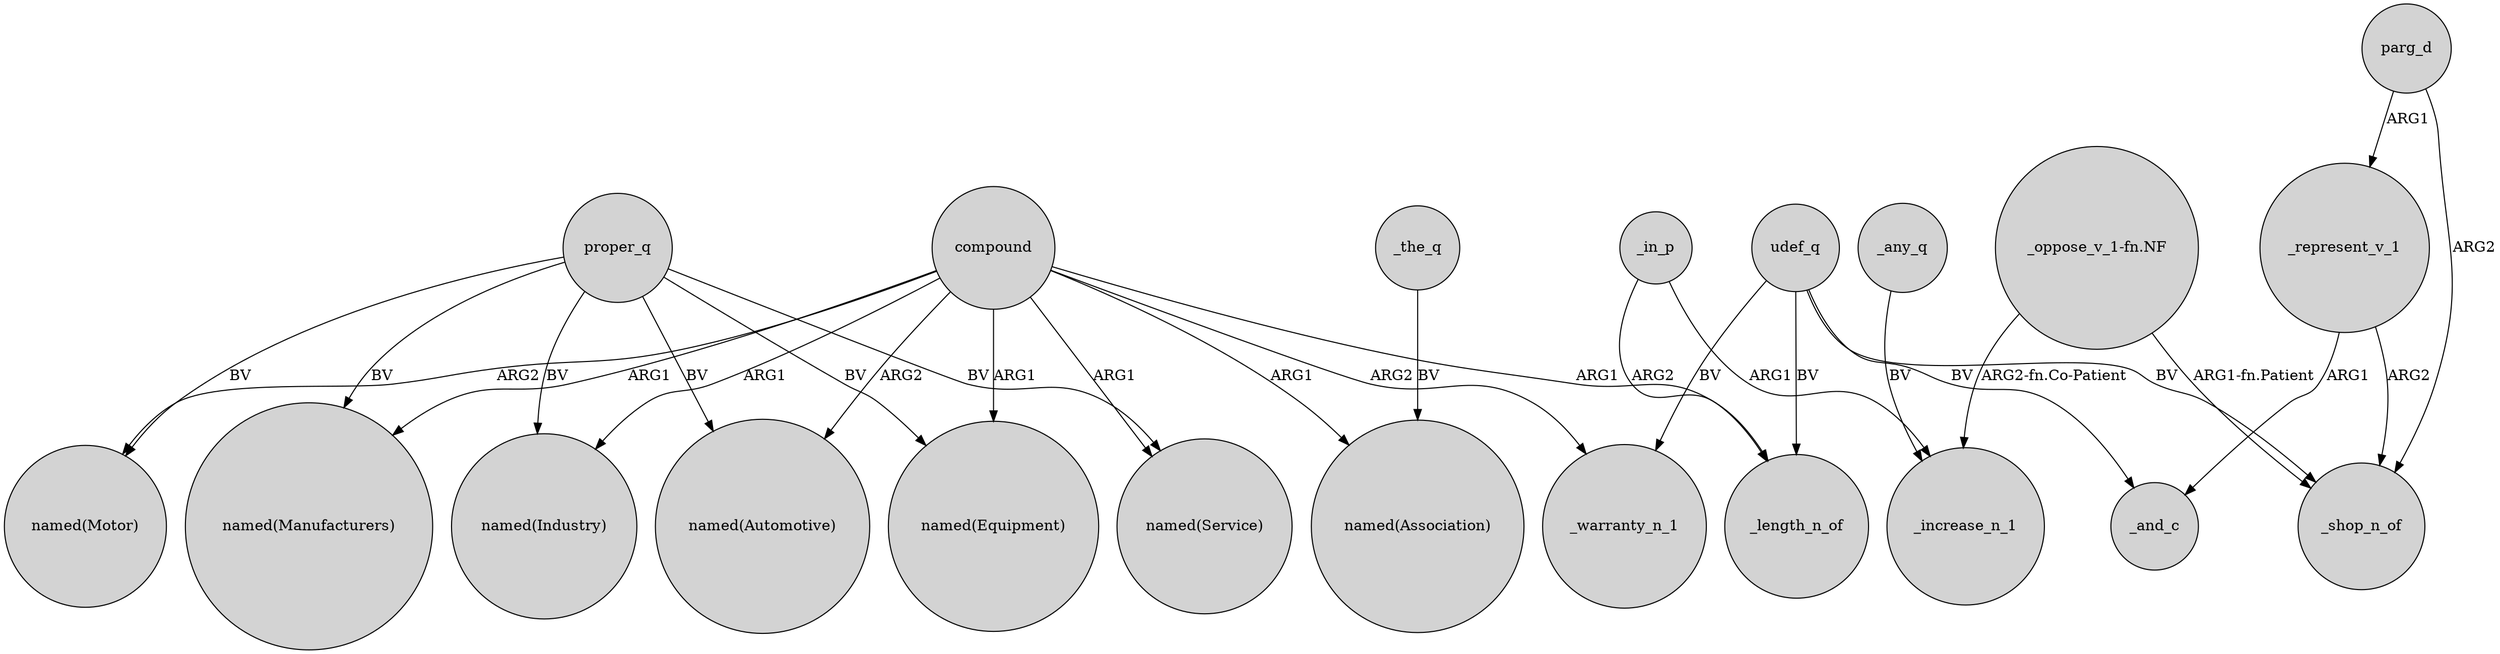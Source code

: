 digraph {
	node [shape=circle style=filled]
	udef_q -> _length_n_of [label=BV]
	compound -> "named(Equipment)" [label=ARG1]
	compound -> _length_n_of [label=ARG1]
	_represent_v_1 -> _and_c [label=ARG1]
	proper_q -> "named(Equipment)" [label=BV]
	proper_q -> "named(Manufacturers)" [label=BV]
	compound -> "named(Service)" [label=ARG1]
	"_oppose_v_1-fn.NF" -> _increase_n_1 [label="ARG2-fn.Co-Patient"]
	_any_q -> _increase_n_1 [label=BV]
	compound -> _warranty_n_1 [label=ARG2]
	compound -> "named(Industry)" [label=ARG1]
	udef_q -> _shop_n_of [label=BV]
	proper_q -> "named(Automotive)" [label=BV]
	proper_q -> "named(Motor)" [label=BV]
	proper_q -> "named(Industry)" [label=BV]
	compound -> "named(Manufacturers)" [label=ARG1]
	_represent_v_1 -> _shop_n_of [label=ARG2]
	"_oppose_v_1-fn.NF" -> _shop_n_of [label="ARG1-fn.Patient"]
	proper_q -> "named(Service)" [label=BV]
	compound -> "named(Motor)" [label=ARG2]
	udef_q -> _warranty_n_1 [label=BV]
	parg_d -> _represent_v_1 [label=ARG1]
	_the_q -> "named(Association)" [label=BV]
	compound -> "named(Automotive)" [label=ARG2]
	compound -> "named(Association)" [label=ARG1]
	udef_q -> _and_c [label=BV]
	parg_d -> _shop_n_of [label=ARG2]
	_in_p -> _increase_n_1 [label=ARG1]
	_in_p -> _length_n_of [label=ARG2]
}
